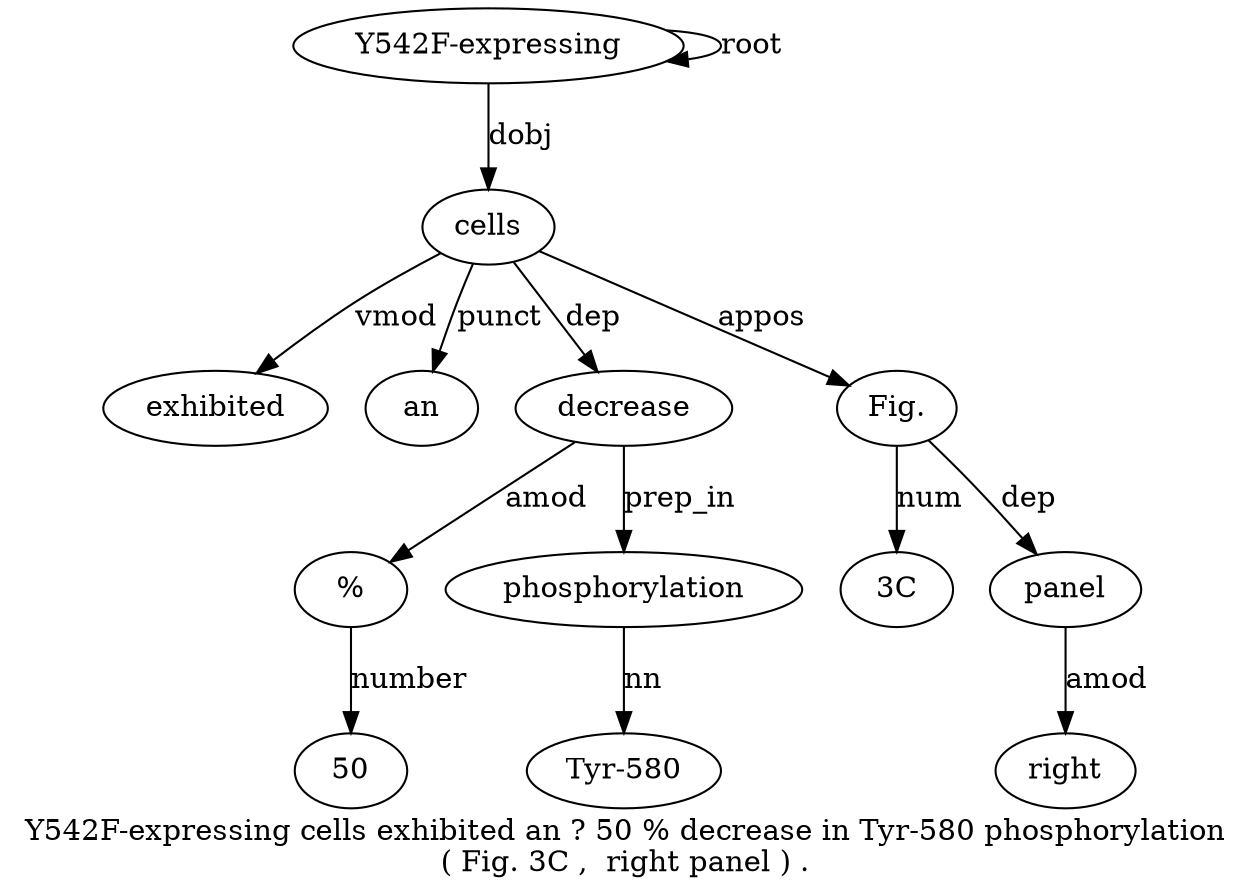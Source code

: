 digraph "Y542F-expressing cells exhibited an ? 50 % decrease in Tyr-580 phosphorylation ( Fig. 3C ,  right panel ) ." {
label="Y542F-expressing cells exhibited an ? 50 % decrease in Tyr-580 phosphorylation
( Fig. 3C ,  right panel ) .";
"Y542F-expressing1" [style=filled, fillcolor=white, label="Y542F-expressing"];
"Y542F-expressing1" -> "Y542F-expressing1"  [label=root];
cells2 [style=filled, fillcolor=white, label=cells];
"Y542F-expressing1" -> cells2  [label=dobj];
exhibited3 [style=filled, fillcolor=white, label=exhibited];
cells2 -> exhibited3  [label=vmod];
an4 [style=filled, fillcolor=white, label=an];
cells2 -> an4  [label=punct];
"%7" [style=filled, fillcolor=white, label="%"];
506 [style=filled, fillcolor=white, label=50];
"%7" -> 506  [label=number];
decrease8 [style=filled, fillcolor=white, label=decrease];
decrease8 -> "%7"  [label=amod];
cells2 -> decrease8  [label=dep];
phosphorylation11 [style=filled, fillcolor=white, label=phosphorylation];
"Tyr-5801" [style=filled, fillcolor=white, label="Tyr-580"];
phosphorylation11 -> "Tyr-5801"  [label=nn];
decrease8 -> phosphorylation11  [label=prep_in];
"Fig.13" [style=filled, fillcolor=white, label="Fig."];
cells2 -> "Fig.13"  [label=appos];
"3C14" [style=filled, fillcolor=white, label="3C"];
"Fig.13" -> "3C14"  [label=num];
panel17 [style=filled, fillcolor=white, label=panel];
right16 [style=filled, fillcolor=white, label=right];
panel17 -> right16  [label=amod];
"Fig.13" -> panel17  [label=dep];
}
